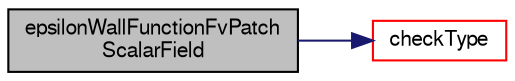 digraph "epsilonWallFunctionFvPatchScalarField"
{
  bgcolor="transparent";
  edge [fontname="FreeSans",fontsize="10",labelfontname="FreeSans",labelfontsize="10"];
  node [fontname="FreeSans",fontsize="10",shape=record];
  rankdir="LR";
  Node213 [label="epsilonWallFunctionFvPatch\lScalarField",height=0.2,width=0.4,color="black", fillcolor="grey75", style="filled", fontcolor="black"];
  Node213 -> Node214 [color="midnightblue",fontsize="10",style="solid",fontname="FreeSans"];
  Node214 [label="checkType",height=0.2,width=0.4,color="red",URL="$a30958.html#ad72f1118ee25d5a9fcb73f4c5d8ea9d0",tooltip="Check the type of the patch. "];
}
